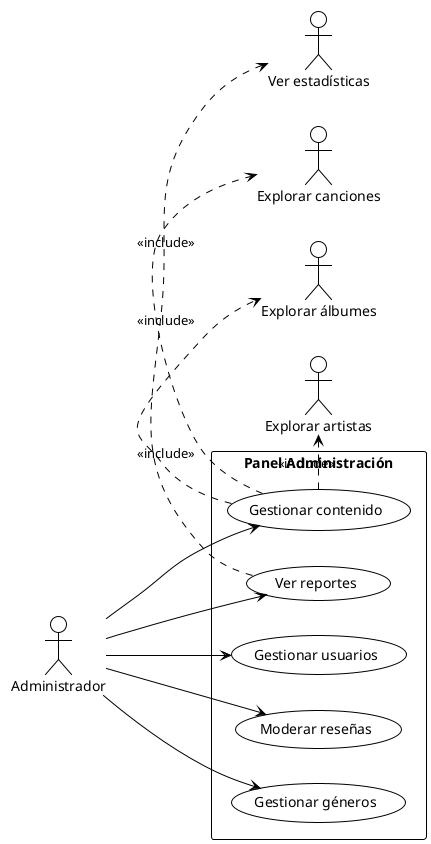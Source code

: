 @startuml
!theme plain
left to right direction

actor "Administrador" as Admin

rectangle "Panel Administración" {
  usecase "Gestionar usuarios"
  usecase "Gestionar contenido"
  usecase "Moderar reseñas"
  usecase "Gestionar géneros"
  usecase "Ver reportes"
}

' Relaciones del Administrador
Admin --> "Gestionar usuarios"
Admin --> "Gestionar contenido"
Admin --> "Moderar reseñas"
Admin --> "Gestionar géneros"
Admin --> "Ver reportes"

' Relaciones de inclusión/extensión
"Gestionar contenido" .> "Explorar artistas" : <<include>>
"Gestionar contenido" .> "Explorar álbumes" : <<include>>
"Gestionar contenido" .> "Explorar canciones" : <<include>>
"Ver reportes" .> "Ver estadísticas" : <<include>>

@enduml
